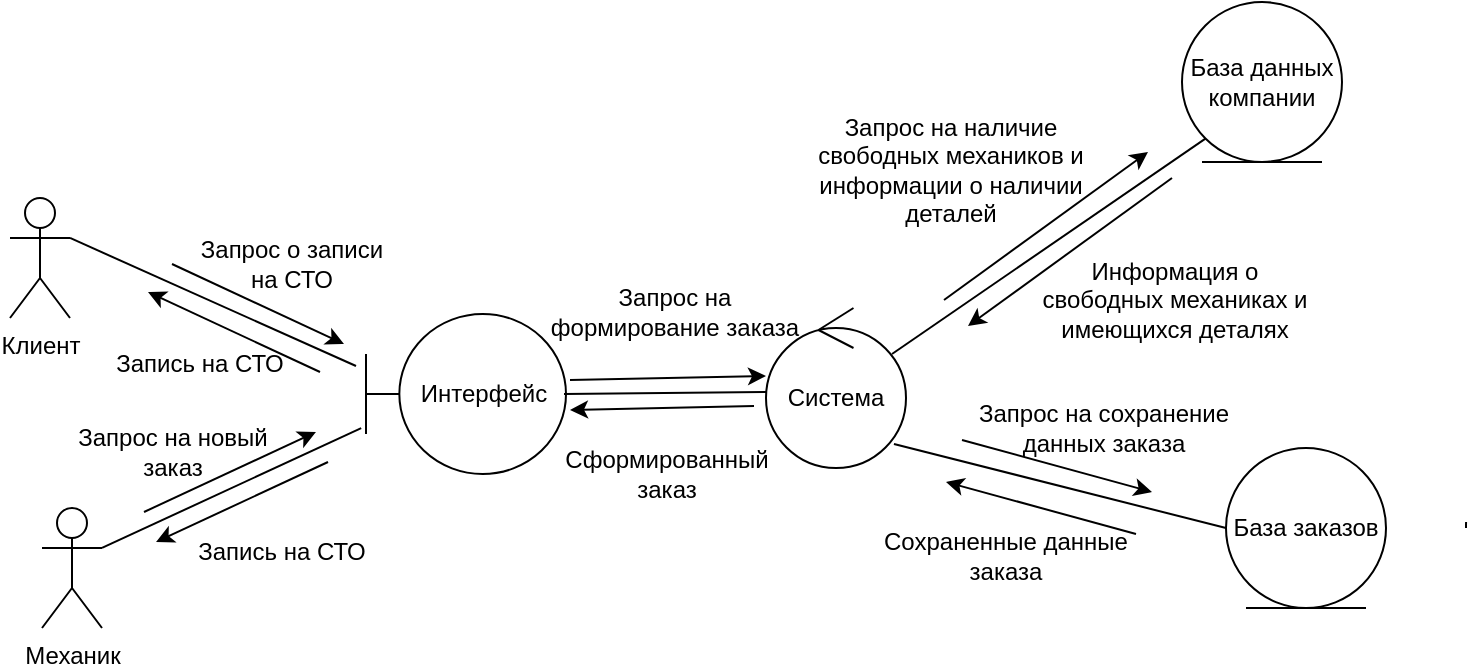 <mxfile version="26.2.5">
  <diagram name="Страница — 1" id="PaI8IPLGgFUFwOvJCFp6">
    <mxGraphModel dx="1044" dy="543" grid="0" gridSize="10" guides="1" tooltips="1" connect="1" arrows="1" fold="1" page="1" pageScale="1" pageWidth="827" pageHeight="1169" math="0" shadow="0">
      <root>
        <mxCell id="0" />
        <mxCell id="1" parent="0" />
        <mxCell id="LCRRv-766jGbRX7zKB-T-1" value="&lt;div&gt;Клиент&lt;/div&gt;" style="shape=umlActor;verticalLabelPosition=bottom;verticalAlign=top;html=1;outlineConnect=0;" parent="1" vertex="1">
          <mxGeometry x="31" y="363" width="30" height="60" as="geometry" />
        </mxCell>
        <mxCell id="LCRRv-766jGbRX7zKB-T-25" value="Запрос о записи на СТО" style="text;html=1;align=center;verticalAlign=middle;whiteSpace=wrap;rounded=0;" parent="1" vertex="1">
          <mxGeometry x="122" y="381" width="100" height="30" as="geometry" />
        </mxCell>
        <mxCell id="LCRRv-766jGbRX7zKB-T-31" value="Запись на СТО" style="text;html=1;align=center;verticalAlign=middle;whiteSpace=wrap;rounded=0;" parent="1" vertex="1">
          <mxGeometry x="112" y="525" width="110" height="30" as="geometry" />
        </mxCell>
        <mxCell id="Cdsv0AEqGxU3TKYQdXUl-2" value="Механик" style="shape=umlActor;verticalLabelPosition=bottom;verticalAlign=top;html=1;outlineConnect=0;" vertex="1" parent="1">
          <mxGeometry x="47" y="518" width="30" height="60" as="geometry" />
        </mxCell>
        <mxCell id="Cdsv0AEqGxU3TKYQdXUl-6" value="Сформированный заказ" style="text;html=1;align=center;verticalAlign=middle;whiteSpace=wrap;rounded=0;" vertex="1" parent="1">
          <mxGeometry x="296" y="486" width="127" height="29" as="geometry" />
        </mxCell>
        <mxCell id="Cdsv0AEqGxU3TKYQdXUl-7" value="Запрос на формирование заказа" style="text;html=1;align=center;verticalAlign=middle;whiteSpace=wrap;rounded=0;" vertex="1" parent="1">
          <mxGeometry x="293" y="405" width="141" height="29" as="geometry" />
        </mxCell>
        <mxCell id="Cdsv0AEqGxU3TKYQdXUl-11" value="Запрос на наличие свободных механиков и информации о наличии деталей" style="text;html=1;align=center;verticalAlign=middle;whiteSpace=wrap;rounded=0;" vertex="1" parent="1">
          <mxGeometry x="431" y="334" width="141" height="29" as="geometry" />
        </mxCell>
        <mxCell id="Cdsv0AEqGxU3TKYQdXUl-21" value="Информация о свободных механиках и имеющихся деталях" style="text;html=1;align=center;verticalAlign=middle;whiteSpace=wrap;rounded=0;" vertex="1" parent="1">
          <mxGeometry x="543" y="399" width="141" height="29" as="geometry" />
        </mxCell>
        <mxCell id="Cdsv0AEqGxU3TKYQdXUl-28" value="" style="endArrow=none;dashed=1;html=1;rounded=0;" edge="1" parent="1">
          <mxGeometry width="50" height="50" relative="1" as="geometry">
            <mxPoint x="759" y="528" as="sourcePoint" />
            <mxPoint x="759.031" y="524" as="targetPoint" />
          </mxGeometry>
        </mxCell>
        <mxCell id="Cdsv0AEqGxU3TKYQdXUl-31" value="Запрос на сохранение данных заказа" style="text;html=1;align=center;verticalAlign=middle;whiteSpace=wrap;rounded=0;" vertex="1" parent="1">
          <mxGeometry x="506" y="463" width="144" height="30" as="geometry" />
        </mxCell>
        <mxCell id="Cdsv0AEqGxU3TKYQdXUl-32" value="Сохраненные данные заказа" style="text;html=1;align=center;verticalAlign=middle;whiteSpace=wrap;rounded=0;" vertex="1" parent="1">
          <mxGeometry x="457" y="527" width="144" height="30" as="geometry" />
        </mxCell>
        <mxCell id="Cdsv0AEqGxU3TKYQdXUl-36" value="Запись на СТО" style="text;html=1;align=center;verticalAlign=middle;whiteSpace=wrap;rounded=0;" vertex="1" parent="1">
          <mxGeometry x="71" y="431" width="110" height="30" as="geometry" />
        </mxCell>
        <mxCell id="Cdsv0AEqGxU3TKYQdXUl-37" value="Запрос на новый заказ" style="text;html=1;align=center;verticalAlign=middle;whiteSpace=wrap;rounded=0;" vertex="1" parent="1">
          <mxGeometry x="56" y="475" width="113" height="30" as="geometry" />
        </mxCell>
        <mxCell id="Cdsv0AEqGxU3TKYQdXUl-39" value="Интерфейс" style="shape=umlBoundary;whiteSpace=wrap;html=1;" vertex="1" parent="1">
          <mxGeometry x="209" y="421" width="100" height="80" as="geometry" />
        </mxCell>
        <mxCell id="Cdsv0AEqGxU3TKYQdXUl-40" value="База данных компании" style="ellipse;shape=umlEntity;whiteSpace=wrap;html=1;" vertex="1" parent="1">
          <mxGeometry x="617" y="265" width="80" height="80" as="geometry" />
        </mxCell>
        <mxCell id="Cdsv0AEqGxU3TKYQdXUl-41" value="Система" style="ellipse;shape=umlControl;whiteSpace=wrap;html=1;" vertex="1" parent="1">
          <mxGeometry x="409" y="418" width="70" height="80" as="geometry" />
        </mxCell>
        <mxCell id="Cdsv0AEqGxU3TKYQdXUl-42" value="База заказов" style="ellipse;shape=umlEntity;whiteSpace=wrap;html=1;" vertex="1" parent="1">
          <mxGeometry x="639" y="488" width="80" height="80" as="geometry" />
        </mxCell>
        <mxCell id="Cdsv0AEqGxU3TKYQdXUl-44" value="" style="endArrow=none;html=1;rounded=0;exitX=1;exitY=0.333;exitDx=0;exitDy=0;exitPerimeter=0;" edge="1" parent="1" source="LCRRv-766jGbRX7zKB-T-1">
          <mxGeometry width="50" height="50" relative="1" as="geometry">
            <mxPoint x="113" y="428" as="sourcePoint" />
            <mxPoint x="204" y="447" as="targetPoint" />
          </mxGeometry>
        </mxCell>
        <mxCell id="Cdsv0AEqGxU3TKYQdXUl-46" value="" style="endArrow=none;html=1;rounded=0;exitX=1;exitY=0.333;exitDx=0;exitDy=0;exitPerimeter=0;entryX=-0.024;entryY=0.713;entryDx=0;entryDy=0;entryPerimeter=0;" edge="1" parent="1" source="Cdsv0AEqGxU3TKYQdXUl-2" target="Cdsv0AEqGxU3TKYQdXUl-39">
          <mxGeometry width="50" height="50" relative="1" as="geometry">
            <mxPoint x="101" y="566" as="sourcePoint" />
            <mxPoint x="151" y="516" as="targetPoint" />
          </mxGeometry>
        </mxCell>
        <mxCell id="Cdsv0AEqGxU3TKYQdXUl-47" value="" style="endArrow=classic;html=1;rounded=0;" edge="1" parent="1">
          <mxGeometry width="50" height="50" relative="1" as="geometry">
            <mxPoint x="112" y="396" as="sourcePoint" />
            <mxPoint x="198" y="436" as="targetPoint" />
          </mxGeometry>
        </mxCell>
        <mxCell id="Cdsv0AEqGxU3TKYQdXUl-48" value="" style="endArrow=classic;html=1;rounded=0;" edge="1" parent="1">
          <mxGeometry width="50" height="50" relative="1" as="geometry">
            <mxPoint x="186" y="450" as="sourcePoint" />
            <mxPoint x="100" y="410" as="targetPoint" />
          </mxGeometry>
        </mxCell>
        <mxCell id="Cdsv0AEqGxU3TKYQdXUl-49" value="" style="endArrow=classic;html=1;rounded=0;" edge="1" parent="1">
          <mxGeometry width="50" height="50" relative="1" as="geometry">
            <mxPoint x="190" y="495" as="sourcePoint" />
            <mxPoint x="104" y="535" as="targetPoint" />
          </mxGeometry>
        </mxCell>
        <mxCell id="Cdsv0AEqGxU3TKYQdXUl-50" value="" style="endArrow=classic;html=1;rounded=0;" edge="1" parent="1">
          <mxGeometry width="50" height="50" relative="1" as="geometry">
            <mxPoint x="98" y="520" as="sourcePoint" />
            <mxPoint x="184" y="480" as="targetPoint" />
          </mxGeometry>
        </mxCell>
        <mxCell id="Cdsv0AEqGxU3TKYQdXUl-52" value="" style="endArrow=none;html=1;rounded=0;entryX=0;entryY=0.525;entryDx=0;entryDy=0;entryPerimeter=0;" edge="1" parent="1" target="Cdsv0AEqGxU3TKYQdXUl-41">
          <mxGeometry width="50" height="50" relative="1" as="geometry">
            <mxPoint x="308" y="461" as="sourcePoint" />
            <mxPoint x="358" y="411" as="targetPoint" />
          </mxGeometry>
        </mxCell>
        <mxCell id="Cdsv0AEqGxU3TKYQdXUl-53" value="" style="endArrow=classic;html=1;rounded=0;" edge="1" parent="1">
          <mxGeometry width="50" height="50" relative="1" as="geometry">
            <mxPoint x="311" y="454" as="sourcePoint" />
            <mxPoint x="409" y="452" as="targetPoint" />
          </mxGeometry>
        </mxCell>
        <mxCell id="Cdsv0AEqGxU3TKYQdXUl-54" value="" style="endArrow=classic;html=1;rounded=0;" edge="1" parent="1">
          <mxGeometry width="50" height="50" relative="1" as="geometry">
            <mxPoint x="403" y="467" as="sourcePoint" />
            <mxPoint x="311" y="469" as="targetPoint" />
          </mxGeometry>
        </mxCell>
        <mxCell id="Cdsv0AEqGxU3TKYQdXUl-55" value="" style="endArrow=none;html=1;rounded=0;exitX=0.914;exitY=0.85;exitDx=0;exitDy=0;exitPerimeter=0;entryX=0;entryY=0.5;entryDx=0;entryDy=0;" edge="1" parent="1" source="Cdsv0AEqGxU3TKYQdXUl-41" target="Cdsv0AEqGxU3TKYQdXUl-42">
          <mxGeometry width="50" height="50" relative="1" as="geometry">
            <mxPoint x="551" y="536" as="sourcePoint" />
            <mxPoint x="601" y="486" as="targetPoint" />
          </mxGeometry>
        </mxCell>
        <mxCell id="Cdsv0AEqGxU3TKYQdXUl-56" value="" style="endArrow=classic;html=1;rounded=0;" edge="1" parent="1">
          <mxGeometry width="50" height="50" relative="1" as="geometry">
            <mxPoint x="507" y="484" as="sourcePoint" />
            <mxPoint x="602" y="510" as="targetPoint" />
          </mxGeometry>
        </mxCell>
        <mxCell id="Cdsv0AEqGxU3TKYQdXUl-57" value="" style="endArrow=classic;html=1;rounded=0;" edge="1" parent="1">
          <mxGeometry width="50" height="50" relative="1" as="geometry">
            <mxPoint x="594" y="531" as="sourcePoint" />
            <mxPoint x="499" y="505" as="targetPoint" />
          </mxGeometry>
        </mxCell>
        <mxCell id="Cdsv0AEqGxU3TKYQdXUl-58" value="" style="endArrow=none;html=1;rounded=0;entryX=0;entryY=1;entryDx=0;entryDy=0;" edge="1" parent="1" target="Cdsv0AEqGxU3TKYQdXUl-40">
          <mxGeometry width="50" height="50" relative="1" as="geometry">
            <mxPoint x="472" y="441" as="sourcePoint" />
            <mxPoint x="522" y="391" as="targetPoint" />
          </mxGeometry>
        </mxCell>
        <mxCell id="Cdsv0AEqGxU3TKYQdXUl-59" value="" style="endArrow=classic;html=1;rounded=0;" edge="1" parent="1">
          <mxGeometry width="50" height="50" relative="1" as="geometry">
            <mxPoint x="498" y="414" as="sourcePoint" />
            <mxPoint x="600" y="340" as="targetPoint" />
          </mxGeometry>
        </mxCell>
        <mxCell id="Cdsv0AEqGxU3TKYQdXUl-60" value="" style="endArrow=classic;html=1;rounded=0;" edge="1" parent="1">
          <mxGeometry width="50" height="50" relative="1" as="geometry">
            <mxPoint x="612" y="353" as="sourcePoint" />
            <mxPoint x="510" y="427" as="targetPoint" />
          </mxGeometry>
        </mxCell>
      </root>
    </mxGraphModel>
  </diagram>
</mxfile>

